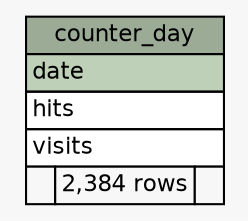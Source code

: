 // dot 2.38.0 on Mac OS X 10.9.4
// SchemaSpy rev 590
digraph "counter_day" {
  graph [
    rankdir="RL"
    bgcolor="#f7f7f7"
    nodesep="0.18"
    ranksep="0.46"
    fontname="Helvetica"
    fontsize="11"
  ];
  node [
    fontname="Helvetica"
    fontsize="11"
    shape="plaintext"
  ];
  edge [
    arrowsize="0.8"
  ];
  "counter_day" [
    label=<
    <TABLE BORDER="0" CELLBORDER="1" CELLSPACING="0" BGCOLOR="#ffffff">
      <TR><TD COLSPAN="3" BGCOLOR="#9bab96" ALIGN="CENTER">counter_day</TD></TR>
      <TR><TD PORT="date" COLSPAN="3" BGCOLOR="#bed1b8" ALIGN="LEFT">date</TD></TR>
      <TR><TD PORT="hits" COLSPAN="3" ALIGN="LEFT">hits</TD></TR>
      <TR><TD PORT="visits" COLSPAN="3" ALIGN="LEFT">visits</TD></TR>
      <TR><TD ALIGN="LEFT" BGCOLOR="#f7f7f7">  </TD><TD ALIGN="RIGHT" BGCOLOR="#f7f7f7">2,384 rows</TD><TD ALIGN="RIGHT" BGCOLOR="#f7f7f7">  </TD></TR>
    </TABLE>>
    URL="tables/counter_day.html"
    tooltip="counter_day"
  ];
}
